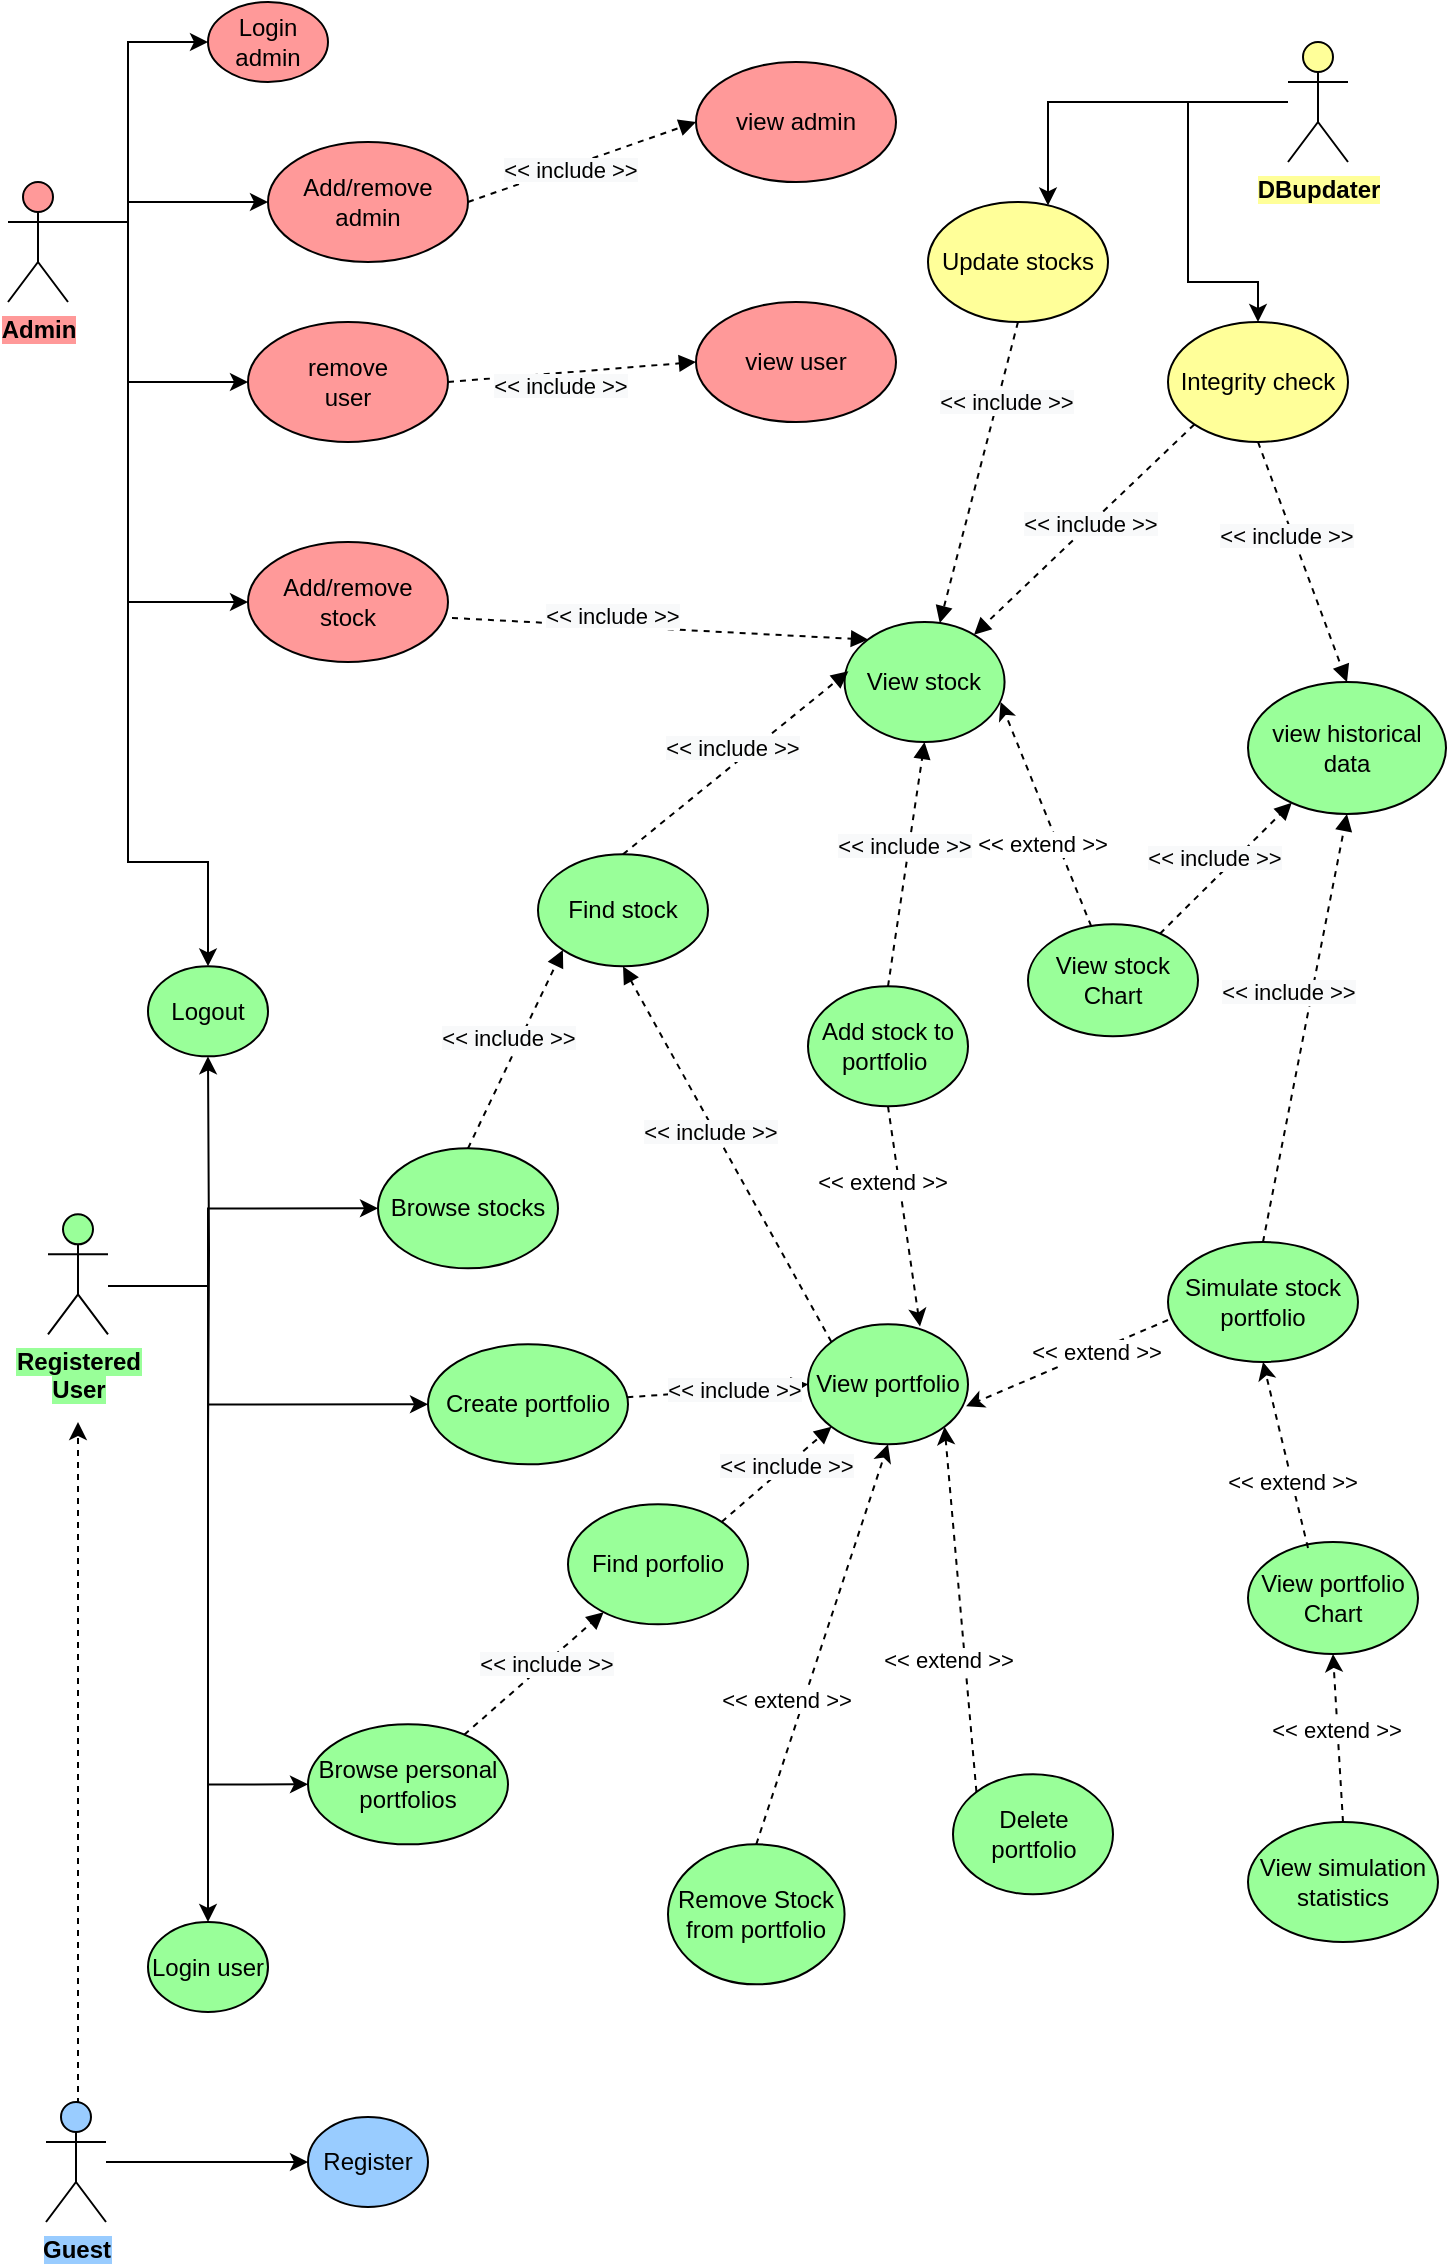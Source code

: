 <mxfile version="13.7.3" type="device"><diagram id="KRLtTsY45kWRcjKl47R4" name="Page-1"><mxGraphModel dx="1022" dy="766" grid="1" gridSize="10" guides="1" tooltips="1" connect="1" arrows="1" fold="1" page="1" pageScale="1" pageWidth="827" pageHeight="1169" math="0" shadow="0"><root><mxCell id="0"/><mxCell id="1" parent="0"/><mxCell id="cpnQyGJO8iil3C7RBnsC-13" style="rounded=0;orthogonalLoop=1;jettySize=auto;html=1;entryX=0;entryY=0.5;entryDx=0;entryDy=0;edgeStyle=orthogonalEdgeStyle;fillColor=#99FF99;" parent="1" target="cpnQyGJO8iil3C7RBnsC-8" edge="1"><mxGeometry relative="1" as="geometry"><Array as="points"><mxPoint x="170" y="737.18"/><mxPoint x="170" y="623.18"/></Array><mxPoint x="170" y="750" as="sourcePoint"/></mxGeometry></mxCell><mxCell id="cpnQyGJO8iil3C7RBnsC-14" style="rounded=0;orthogonalLoop=1;jettySize=auto;html=1;entryX=0;entryY=0.5;entryDx=0;entryDy=0;edgeStyle=orthogonalEdgeStyle;fillColor=#99FF99;" parent="1" target="cpnQyGJO8iil3C7RBnsC-9" edge="1"><mxGeometry relative="1" as="geometry"><Array as="points"><mxPoint x="170" y="737.18"/><mxPoint x="170" y="911.18"/></Array><mxPoint x="170" y="740" as="sourcePoint"/></mxGeometry></mxCell><mxCell id="cpnQyGJO8iil3C7RBnsC-22" style="rounded=0;orthogonalLoop=1;jettySize=auto;html=1;entryX=0;entryY=0.5;entryDx=0;entryDy=0;edgeStyle=orthogonalEdgeStyle;fillColor=#99FF99;" parent="1" target="cpnQyGJO8iil3C7RBnsC-21" edge="1"><mxGeometry relative="1" as="geometry"><Array as="points"><mxPoint x="170" y="737.18"/><mxPoint x="170" y="721.18"/></Array><mxPoint x="170" y="710" as="sourcePoint"/></mxGeometry></mxCell><mxCell id="cpnQyGJO8iil3C7RBnsC-27" style="edgeStyle=orthogonalEdgeStyle;rounded=0;orthogonalLoop=1;jettySize=auto;html=1;entryX=0;entryY=0.5;entryDx=0;entryDy=0;exitX=1;exitY=0.333;exitDx=0;exitDy=0;exitPerimeter=0;fillColor=#FF9999;" parent="1" source="cpnQyGJO8iil3C7RBnsC-4" target="cpnQyGJO8iil3C7RBnsC-25" edge="1"><mxGeometry relative="1" as="geometry"><mxPoint x="100" y="-490" as="sourcePoint"/><Array as="points"><mxPoint x="130" y="130"/><mxPoint x="130" y="320"/></Array></mxGeometry></mxCell><mxCell id="cpnQyGJO8iil3C7RBnsC-32" style="edgeStyle=orthogonalEdgeStyle;rounded=0;orthogonalLoop=1;jettySize=auto;html=1;fillColor=#99FF99;" parent="1" source="cpnQyGJO8iil3C7RBnsC-1" target="cpnQyGJO8iil3C7RBnsC-2" edge="1"><mxGeometry relative="1" as="geometry"><mxPoint x="270" y="477.18" as="targetPoint"/><Array as="points"><mxPoint x="170" y="662"/></Array><mxPoint x="150" y="662.18" as="sourcePoint"/></mxGeometry></mxCell><mxCell id="cpnQyGJO8iil3C7RBnsC-1" value="&lt;div&gt;&lt;b style=&quot;background-color: rgb(153 , 255 , 153)&quot;&gt;Registered&lt;/b&gt;&lt;/div&gt;&lt;div&gt;&lt;b style=&quot;background-color: rgb(153 , 255 , 153)&quot;&gt;User&lt;/b&gt;&lt;/div&gt;" style="shape=umlActor;verticalLabelPosition=bottom;verticalAlign=top;html=1;fillColor=#99FF99;" parent="1" vertex="1"><mxGeometry x="90" y="626.18" width="30" height="60" as="geometry"/></mxCell><mxCell id="cpnQyGJO8iil3C7RBnsC-2" value="Login user" style="ellipse;whiteSpace=wrap;html=1;fillColor=#99FF99;" parent="1" vertex="1"><mxGeometry x="140" y="980" width="60" height="45" as="geometry"/></mxCell><mxCell id="cpnQyGJO8iil3C7RBnsC-4" value="&lt;b style=&quot;background-color: rgb(255 , 153 , 153)&quot;&gt;Admin&lt;/b&gt;" style="shape=umlActor;verticalLabelPosition=bottom;verticalAlign=top;html=1;fillColor=#FF9999;" parent="1" vertex="1"><mxGeometry x="70" y="110" width="30" height="60" as="geometry"/></mxCell><mxCell id="cpnQyGJO8iil3C7RBnsC-8" value="Browse stocks" style="ellipse;whiteSpace=wrap;html=1;fillColor=#99FF99;" parent="1" vertex="1"><mxGeometry x="255" y="593.18" width="90" height="60" as="geometry"/></mxCell><mxCell id="cpnQyGJO8iil3C7RBnsC-9" value="Browse personal portfolios" style="ellipse;whiteSpace=wrap;html=1;fillColor=#99FF99;" parent="1" vertex="1"><mxGeometry x="220" y="881.18" width="100" height="60" as="geometry"/></mxCell><mxCell id="cpnQyGJO8iil3C7RBnsC-10" value="View stock" style="ellipse;whiteSpace=wrap;html=1;fillColor=#99FF99;" parent="1" vertex="1"><mxGeometry x="488.28" y="330" width="80" height="60" as="geometry"/></mxCell><mxCell id="cpnQyGJO8iil3C7RBnsC-15" value="View portfolio" style="ellipse;whiteSpace=wrap;html=1;fillColor=#99FF99;" parent="1" vertex="1"><mxGeometry x="470" y="681.18" width="80" height="60" as="geometry"/></mxCell><mxCell id="cpnQyGJO8iil3C7RBnsC-21" value="Create portfolio" style="ellipse;whiteSpace=wrap;html=1;fillColor=#99FF99;" parent="1" vertex="1"><mxGeometry x="280" y="691.18" width="100" height="60" as="geometry"/></mxCell><mxCell id="cpnQyGJO8iil3C7RBnsC-25" value="&lt;div&gt;Add/remove&lt;/div&gt;&lt;div&gt;stock&lt;br&gt;&lt;/div&gt;" style="ellipse;whiteSpace=wrap;html=1;fillColor=#FF9999;" parent="1" vertex="1"><mxGeometry x="190" y="290" width="100" height="60" as="geometry"/></mxCell><mxCell id="cpnQyGJO8iil3C7RBnsC-33" value="Find stock" style="ellipse;whiteSpace=wrap;html=1;fillColor=#99FF99;" parent="1" vertex="1"><mxGeometry x="335" y="446.18" width="85" height="56" as="geometry"/></mxCell><mxCell id="cpnQyGJO8iil3C7RBnsC-34" value="" style="html=1;verticalAlign=bottom;endArrow=block;exitX=0.5;exitY=0;exitDx=0;exitDy=0;dashed=1;entryX=0.024;entryY=0.41;entryDx=0;entryDy=0;entryPerimeter=0;fillColor=#99FF99;" parent="1" source="cpnQyGJO8iil3C7RBnsC-33" target="cpnQyGJO8iil3C7RBnsC-10" edge="1"><mxGeometry x="-0.159" y="4" width="80" relative="1" as="geometry"><mxPoint x="365" y="451" as="sourcePoint"/><mxPoint x="429.0" y="451" as="targetPoint"/><mxPoint as="offset"/></mxGeometry></mxCell><mxCell id="Yy9qG6kEalK88wOaEwKQ-9" value="&lt;span style=&quot;background-color: rgb(248 , 249 , 250)&quot;&gt;&amp;lt;&amp;lt; include &amp;gt;&amp;gt;&lt;/span&gt;" style="edgeLabel;html=1;align=center;verticalAlign=middle;resizable=0;points=[];fillColor=#99FF99;" parent="cpnQyGJO8iil3C7RBnsC-34" vertex="1" connectable="0"><mxGeometry x="0.173" relative="1" as="geometry"><mxPoint x="-12.03" as="offset"/></mxGeometry></mxCell><mxCell id="eAsHCxN4buOYZPBH0Y41-2" style="edgeStyle=orthogonalEdgeStyle;rounded=0;orthogonalLoop=1;jettySize=auto;html=1;entryX=0;entryY=0.5;entryDx=0;entryDy=0;fillColor=#99CCFF;" parent="1" source="eAsHCxN4buOYZPBH0Y41-3" target="eAsHCxN4buOYZPBH0Y41-4" edge="1"><mxGeometry relative="1" as="geometry"><mxPoint x="240" y="915" as="targetPoint"/><Array as="points"><mxPoint x="220" y="1100"/><mxPoint x="220" y="1100"/></Array></mxGeometry></mxCell><mxCell id="eAsHCxN4buOYZPBH0Y41-5" value="" style="edgeStyle=orthogonalEdgeStyle;rounded=0;orthogonalLoop=1;jettySize=auto;html=1;dashed=1;exitX=0.5;exitY=0;exitDx=0;exitDy=0;exitPerimeter=0;" parent="1" edge="1" source="eAsHCxN4buOYZPBH0Y41-3"><mxGeometry relative="1" as="geometry"><mxPoint x="105" y="1041" as="sourcePoint"/><Array as="points"><mxPoint x="105" y="1070"/></Array><mxPoint x="105" y="730" as="targetPoint"/></mxGeometry></mxCell><mxCell id="eAsHCxN4buOYZPBH0Y41-3" value="&lt;b style=&quot;background-color: rgb(153 , 204 , 255)&quot;&gt;Guest&lt;/b&gt;" style="shape=umlActor;verticalLabelPosition=bottom;verticalAlign=top;html=1;fillColor=#99CCFF;" parent="1" vertex="1"><mxGeometry x="89" y="1070" width="30" height="60" as="geometry"/></mxCell><mxCell id="eAsHCxN4buOYZPBH0Y41-4" value="Register" style="ellipse;whiteSpace=wrap;html=1;fillColor=#99CCFF;" parent="1" vertex="1"><mxGeometry x="220" y="1077.5" width="60" height="45" as="geometry"/></mxCell><mxCell id="eAsHCxN4buOYZPBH0Y41-11" value="" style="rounded=0;orthogonalLoop=1;jettySize=auto;html=1;dashed=1;exitX=0;exitY=0.65;exitDx=0;exitDy=0;fillColor=#99FF99;entryX=0.988;entryY=0.683;entryDx=0;entryDy=0;entryPerimeter=0;exitPerimeter=0;" parent="1" source="eAsHCxN4buOYZPBH0Y41-10" target="cpnQyGJO8iil3C7RBnsC-15" edge="1"><mxGeometry relative="1" as="geometry"><mxPoint x="591.636" y="803.409" as="sourcePoint"/></mxGeometry></mxCell><mxCell id="Yy9qG6kEalK88wOaEwKQ-25" value="&amp;lt;&amp;lt; extend &amp;gt;&amp;gt;" style="edgeLabel;html=1;align=center;verticalAlign=middle;resizable=0;points=[];fillColor=#99FF99;" parent="eAsHCxN4buOYZPBH0Y41-11" vertex="1" connectable="0"><mxGeometry x="-0.287" relative="1" as="geometry"><mxPoint as="offset"/></mxGeometry></mxCell><mxCell id="eAsHCxN4buOYZPBH0Y41-10" value="Simulate stock portfolio" style="ellipse;whiteSpace=wrap;html=1;fillColor=#99FF99;" parent="1" vertex="1"><mxGeometry x="650" y="640" width="95" height="60" as="geometry"/></mxCell><mxCell id="eAsHCxN4buOYZPBH0Y41-17" value="" style="rounded=0;orthogonalLoop=1;jettySize=auto;html=1;entryX=0.5;entryY=1;entryDx=0;entryDy=0;exitX=0.5;exitY=0;exitDx=0;exitDy=0;dashed=1;fillColor=#99FF99;" parent="1" source="eAsHCxN4buOYZPBH0Y41-14" target="Yy9qG6kEalK88wOaEwKQ-55" edge="1"><mxGeometry relative="1" as="geometry"><mxPoint x="605" y="922.18" as="targetPoint"/><mxPoint x="510" y="922.18" as="sourcePoint"/></mxGeometry></mxCell><mxCell id="Yy9qG6kEalK88wOaEwKQ-26" value="&amp;lt;&amp;lt; extend &amp;gt;&amp;gt;" style="edgeLabel;html=1;align=center;verticalAlign=middle;resizable=0;points=[];fillColor=#99FF99;" parent="eAsHCxN4buOYZPBH0Y41-17" vertex="1" connectable="0"><mxGeometry x="0.111" y="1" relative="1" as="geometry"><mxPoint as="offset"/></mxGeometry></mxCell><mxCell id="eAsHCxN4buOYZPBH0Y41-14" value="View simulation statistics" style="ellipse;whiteSpace=wrap;html=1;fillColor=#99FF99;" parent="1" vertex="1"><mxGeometry x="690" y="930" width="95" height="60" as="geometry"/></mxCell><mxCell id="Yy9qG6kEalK88wOaEwKQ-15" value="" style="html=1;verticalAlign=bottom;endArrow=block;exitX=0.5;exitY=0;exitDx=0;exitDy=0;dashed=1;entryX=0;entryY=1;entryDx=0;entryDy=0;fillColor=#99FF99;" parent="1" source="cpnQyGJO8iil3C7RBnsC-8" target="cpnQyGJO8iil3C7RBnsC-33" edge="1"><mxGeometry x="-0.159" y="4" width="80" relative="1" as="geometry"><mxPoint x="557.405" y="623.876" as="sourcePoint"/><mxPoint x="615" y="687.18" as="targetPoint"/><mxPoint as="offset"/></mxGeometry></mxCell><mxCell id="Yy9qG6kEalK88wOaEwKQ-16" value="&lt;span style=&quot;background-color: rgb(248 , 249 , 250)&quot;&gt;&amp;lt;&amp;lt; include &amp;gt;&amp;gt;&lt;/span&gt;" style="edgeLabel;html=1;align=center;verticalAlign=middle;resizable=0;points=[];fillColor=#99FF99;" parent="Yy9qG6kEalK88wOaEwKQ-15" vertex="1" connectable="0"><mxGeometry x="0.173" relative="1" as="geometry"><mxPoint x="-8.47" y="3" as="offset"/></mxGeometry></mxCell><mxCell id="Yy9qG6kEalK88wOaEwKQ-17" value="" style="html=1;verticalAlign=bottom;endArrow=block;dashed=1;fillColor=#99FF99;" parent="1" source="cpnQyGJO8iil3C7RBnsC-9" target="Yy9qG6kEalK88wOaEwKQ-21" edge="1"><mxGeometry x="-0.159" y="4" width="80" relative="1" as="geometry"><mxPoint x="567.405" y="633.876" as="sourcePoint"/><mxPoint x="320" y="961.18" as="targetPoint"/><mxPoint as="offset"/></mxGeometry></mxCell><mxCell id="Yy9qG6kEalK88wOaEwKQ-18" value="&lt;span style=&quot;background-color: rgb(248 , 249 , 250)&quot;&gt;&amp;lt;&amp;lt; include &amp;gt;&amp;gt;&lt;/span&gt;" style="edgeLabel;html=1;align=center;verticalAlign=middle;resizable=0;points=[];fillColor=#99FF99;" parent="Yy9qG6kEalK88wOaEwKQ-17" vertex="1" connectable="0"><mxGeometry x="0.173" relative="1" as="geometry"><mxPoint as="offset"/></mxGeometry></mxCell><mxCell id="Yy9qG6kEalK88wOaEwKQ-19" value="" style="html=1;verticalAlign=bottom;endArrow=block;dashed=1;exitX=0;exitY=0;exitDx=0;exitDy=0;entryX=0.5;entryY=1;entryDx=0;entryDy=0;fillColor=#99FF99;" parent="1" source="cpnQyGJO8iil3C7RBnsC-15" target="cpnQyGJO8iil3C7RBnsC-33" edge="1"><mxGeometry x="-0.159" y="4" width="80" relative="1" as="geometry"><mxPoint x="314.467" y="864.661" as="sourcePoint"/><mxPoint x="410" y="891.18" as="targetPoint"/><mxPoint as="offset"/></mxGeometry></mxCell><mxCell id="Yy9qG6kEalK88wOaEwKQ-20" value="&lt;span style=&quot;background-color: rgb(248 , 249 , 250)&quot;&gt;&amp;lt;&amp;lt; include &amp;gt;&amp;gt;&lt;/span&gt;" style="edgeLabel;html=1;align=center;verticalAlign=middle;resizable=0;points=[];fillColor=#99FF99;" parent="Yy9qG6kEalK88wOaEwKQ-19" vertex="1" connectable="0"><mxGeometry x="0.173" relative="1" as="geometry"><mxPoint x="-0.03" y="4.63" as="offset"/></mxGeometry></mxCell><mxCell id="Yy9qG6kEalK88wOaEwKQ-21" value="Find porfolio" style="ellipse;whiteSpace=wrap;html=1;fillColor=#99FF99;" parent="1" vertex="1"><mxGeometry x="350" y="771.18" width="90" height="60" as="geometry"/></mxCell><mxCell id="Yy9qG6kEalK88wOaEwKQ-23" value="" style="html=1;verticalAlign=bottom;endArrow=block;dashed=1;exitX=1;exitY=0;exitDx=0;exitDy=0;entryX=0;entryY=1;entryDx=0;entryDy=0;fillColor=#99FF99;" parent="1" source="Yy9qG6kEalK88wOaEwKQ-21" target="cpnQyGJO8iil3C7RBnsC-15" edge="1"><mxGeometry x="-0.159" y="4" width="80" relative="1" as="geometry"><mxPoint x="445.82" y="781.967" as="sourcePoint"/><mxPoint x="345.377" y="948.241" as="targetPoint"/><mxPoint as="offset"/></mxGeometry></mxCell><mxCell id="Yy9qG6kEalK88wOaEwKQ-24" value="&lt;span style=&quot;background-color: rgb(248 , 249 , 250)&quot;&gt;&amp;lt;&amp;lt; include &amp;gt;&amp;gt;&lt;/span&gt;" style="edgeLabel;html=1;align=center;verticalAlign=middle;resizable=0;points=[];fillColor=#99FF99;" parent="Yy9qG6kEalK88wOaEwKQ-23" vertex="1" connectable="0"><mxGeometry x="0.173" relative="1" as="geometry"><mxPoint as="offset"/></mxGeometry></mxCell><mxCell id="Yy9qG6kEalK88wOaEwKQ-33" value="" style="edgeStyle=orthogonalEdgeStyle;rounded=0;orthogonalLoop=1;jettySize=auto;html=1;fillColor=#FFFF99;" parent="1" source="Yy9qG6kEalK88wOaEwKQ-34" target="Yy9qG6kEalK88wOaEwKQ-35" edge="1"><mxGeometry relative="1" as="geometry"><Array as="points"><mxPoint x="590" y="70"/></Array></mxGeometry></mxCell><mxCell id="Yy9qG6kEalK88wOaEwKQ-34" value="&lt;div&gt;&lt;b style=&quot;background-color: rgb(255 , 255 , 153)&quot;&gt;DBupdater&lt;/b&gt;&lt;/div&gt;" style="shape=umlActor;verticalLabelPosition=bottom;verticalAlign=top;html=1;fillColor=#FFFF99;" parent="1" vertex="1"><mxGeometry x="710" y="40" width="30" height="60" as="geometry"/></mxCell><mxCell id="Yy9qG6kEalK88wOaEwKQ-35" value="Update stocks" style="ellipse;whiteSpace=wrap;html=1;fillColor=#FFFF99;" parent="1" vertex="1"><mxGeometry x="530" y="120" width="90" height="60" as="geometry"/></mxCell><mxCell id="Yy9qG6kEalK88wOaEwKQ-38" value="" style="html=1;verticalAlign=bottom;endArrow=block;exitX=0.5;exitY=1;exitDx=0;exitDy=0;dashed=1;" parent="1" source="Yy9qG6kEalK88wOaEwKQ-35" target="cpnQyGJO8iil3C7RBnsC-10" edge="1"><mxGeometry x="-0.159" y="4" width="80" relative="1" as="geometry"><mxPoint x="496.82" y="242.287" as="sourcePoint"/><mxPoint x="440" y="84.5" as="targetPoint"/><mxPoint as="offset"/></mxGeometry></mxCell><mxCell id="Yy9qG6kEalK88wOaEwKQ-39" value="&lt;span style=&quot;background-color: rgb(248 , 249 , 250)&quot;&gt;&amp;lt;&amp;lt; include &amp;gt;&amp;gt;&lt;/span&gt;" style="edgeLabel;html=1;align=center;verticalAlign=middle;resizable=0;points=[];" parent="Yy9qG6kEalK88wOaEwKQ-38" vertex="1" connectable="0"><mxGeometry x="0.173" relative="1" as="geometry"><mxPoint x="16.85" y="-48.62" as="offset"/></mxGeometry></mxCell><mxCell id="Yy9qG6kEalK88wOaEwKQ-40" value="" style="html=1;verticalAlign=bottom;endArrow=block;dashed=1;entryX=0;entryY=0.5;entryDx=0;entryDy=0;fillColor=#99FF99;" parent="1" source="cpnQyGJO8iil3C7RBnsC-21" target="cpnQyGJO8iil3C7RBnsC-15" edge="1"><mxGeometry x="-0.159" y="4" width="80" relative="1" as="geometry"><mxPoint x="380" y="713.18" as="sourcePoint"/><mxPoint x="551.716" y="724.393" as="targetPoint"/><mxPoint as="offset"/></mxGeometry></mxCell><mxCell id="Yy9qG6kEalK88wOaEwKQ-41" value="&lt;span style=&quot;background-color: rgb(248 , 249 , 250)&quot;&gt;&amp;lt;&amp;lt; include &amp;gt;&amp;gt;&lt;/span&gt;" style="edgeLabel;html=1;align=center;verticalAlign=middle;resizable=0;points=[];fillColor=#99FF99;" parent="Yy9qG6kEalK88wOaEwKQ-40" vertex="1" connectable="0"><mxGeometry x="0.173" relative="1" as="geometry"><mxPoint as="offset"/></mxGeometry></mxCell><mxCell id="Yy9qG6kEalK88wOaEwKQ-42" value="Add stock to portfolio&amp;nbsp;" style="ellipse;whiteSpace=wrap;html=1;fillColor=#99FF99;" parent="1" vertex="1"><mxGeometry x="470" y="512.18" width="80" height="60" as="geometry"/></mxCell><mxCell id="Yy9qG6kEalK88wOaEwKQ-43" value="" style="rounded=0;orthogonalLoop=1;jettySize=auto;html=1;dashed=1;entryX=0.7;entryY=0.017;entryDx=0;entryDy=0;exitX=0.5;exitY=1;exitDx=0;exitDy=0;fillColor=#99FF99;entryPerimeter=0;" parent="1" source="Yy9qG6kEalK88wOaEwKQ-42" target="cpnQyGJO8iil3C7RBnsC-15" edge="1"><mxGeometry relative="1" as="geometry"><mxPoint x="705" y="624.18" as="sourcePoint"/><mxPoint x="584.394" y="639.967" as="targetPoint"/></mxGeometry></mxCell><mxCell id="Yy9qG6kEalK88wOaEwKQ-44" value="&amp;lt;&amp;lt; extend &amp;gt;&amp;gt;" style="edgeLabel;html=1;align=center;verticalAlign=middle;resizable=0;points=[];fillColor=#99FF99;" parent="Yy9qG6kEalK88wOaEwKQ-43" vertex="1" connectable="0"><mxGeometry x="-0.287" relative="1" as="geometry"><mxPoint x="-9.12" y="-1.44" as="offset"/></mxGeometry></mxCell><mxCell id="Yy9qG6kEalK88wOaEwKQ-45" value="" style="html=1;verticalAlign=bottom;endArrow=block;exitX=0.5;exitY=0;exitDx=0;exitDy=0;dashed=1;entryX=0.5;entryY=1;entryDx=0;entryDy=0;fillColor=#99FF99;" parent="1" source="Yy9qG6kEalK88wOaEwKQ-42" target="cpnQyGJO8iil3C7RBnsC-10" edge="1"><mxGeometry x="-0.159" y="4" width="80" relative="1" as="geometry"><mxPoint x="718.04" y="320.82" as="sourcePoint"/><mxPoint x="675" y="208" as="targetPoint"/><mxPoint as="offset"/></mxGeometry></mxCell><mxCell id="Yy9qG6kEalK88wOaEwKQ-46" value="&lt;span style=&quot;background-color: rgb(248 , 249 , 250)&quot;&gt;&amp;lt;&amp;lt; include &amp;gt;&amp;gt;&lt;/span&gt;" style="edgeLabel;html=1;align=center;verticalAlign=middle;resizable=0;points=[];fillColor=#99FF99;" parent="Yy9qG6kEalK88wOaEwKQ-45" vertex="1" connectable="0"><mxGeometry x="0.173" relative="1" as="geometry"><mxPoint x="-2.91" y="1.32" as="offset"/></mxGeometry></mxCell><mxCell id="Yy9qG6kEalK88wOaEwKQ-47" value="Logout" style="ellipse;whiteSpace=wrap;html=1;fillColor=#99FF99;" parent="1" vertex="1"><mxGeometry x="140" y="502.18" width="60" height="45" as="geometry"/></mxCell><mxCell id="Yy9qG6kEalK88wOaEwKQ-48" value="" style="endArrow=classic;html=1;fillColor=#99FF99;edgeStyle=orthogonalEdgeStyle;rounded=0;" parent="1" target="Yy9qG6kEalK88wOaEwKQ-47" edge="1"><mxGeometry width="50" height="50" relative="1" as="geometry"><mxPoint x="170" y="741.18" as="sourcePoint"/><mxPoint x="170" y="971.18" as="targetPoint"/><Array as="points"/></mxGeometry></mxCell><mxCell id="Yy9qG6kEalK88wOaEwKQ-50" value="" style="rounded=0;orthogonalLoop=1;jettySize=auto;html=1;dashed=1;entryX=0.975;entryY=0.667;entryDx=0;entryDy=0;fillColor=#99FF99;entryPerimeter=0;" parent="1" source="Yy9qG6kEalK88wOaEwKQ-52" target="cpnQyGJO8iil3C7RBnsC-10" edge="1"><mxGeometry relative="1" as="geometry"><mxPoint x="705" y="208" as="sourcePoint"/><mxPoint x="595" y="358" as="targetPoint"/></mxGeometry></mxCell><mxCell id="Yy9qG6kEalK88wOaEwKQ-51" value="&amp;lt;&amp;lt; extend &amp;gt;&amp;gt;" style="edgeLabel;html=1;align=center;verticalAlign=middle;resizable=0;points=[];fillColor=#99FF99;" parent="Yy9qG6kEalK88wOaEwKQ-50" vertex="1" connectable="0"><mxGeometry x="-0.287" relative="1" as="geometry"><mxPoint x="-9.12" y="-1.44" as="offset"/></mxGeometry></mxCell><mxCell id="Yy9qG6kEalK88wOaEwKQ-52" value="View stock Chart" style="ellipse;whiteSpace=wrap;html=1;fillColor=#99FF99;" parent="1" vertex="1"><mxGeometry x="580" y="481.18" width="85" height="56" as="geometry"/></mxCell><mxCell id="Yy9qG6kEalK88wOaEwKQ-55" value="View portfolio Chart" style="ellipse;whiteSpace=wrap;html=1;fillColor=#99FF99;" parent="1" vertex="1"><mxGeometry x="690" y="790" width="85" height="56" as="geometry"/></mxCell><mxCell id="Yy9qG6kEalK88wOaEwKQ-56" value="" style="rounded=0;orthogonalLoop=1;jettySize=auto;html=1;dashed=1;entryX=0.5;entryY=1;entryDx=0;entryDy=0;fillColor=#99FF99;exitX=0.353;exitY=0.054;exitDx=0;exitDy=0;exitPerimeter=0;" parent="1" source="Yy9qG6kEalK88wOaEwKQ-55" target="eAsHCxN4buOYZPBH0Y41-10" edge="1"><mxGeometry relative="1" as="geometry"><mxPoint x="716" y="671.18" as="sourcePoint"/><mxPoint x="586.268" y="760.809" as="targetPoint"/></mxGeometry></mxCell><mxCell id="Yy9qG6kEalK88wOaEwKQ-57" value="&amp;lt;&amp;lt; extend &amp;gt;&amp;gt;" style="edgeLabel;html=1;align=center;verticalAlign=middle;resizable=0;points=[];fillColor=#99FF99;" parent="Yy9qG6kEalK88wOaEwKQ-56" vertex="1" connectable="0"><mxGeometry x="-0.287" relative="1" as="geometry"><mxPoint as="offset"/></mxGeometry></mxCell><mxCell id="Yy9qG6kEalK88wOaEwKQ-59" value="" style="rounded=0;orthogonalLoop=1;jettySize=auto;html=1;dashed=1;entryX=1;entryY=1;entryDx=0;entryDy=0;exitX=0;exitY=0;exitDx=0;exitDy=0;fillColor=#99FF99;" parent="1" source="Yy9qG6kEalK88wOaEwKQ-61" target="cpnQyGJO8iil3C7RBnsC-15" edge="1"><mxGeometry relative="1" as="geometry"><mxPoint x="670" y="781.18" as="sourcePoint"/><mxPoint x="620" y="731.18" as="targetPoint"/></mxGeometry></mxCell><mxCell id="Yy9qG6kEalK88wOaEwKQ-60" value="&amp;lt;&amp;lt; extend &amp;gt;&amp;gt;" style="edgeLabel;html=1;align=center;verticalAlign=middle;resizable=0;points=[];fillColor=#99FF99;" parent="Yy9qG6kEalK88wOaEwKQ-59" vertex="1" connectable="0"><mxGeometry x="-0.287" relative="1" as="geometry"><mxPoint x="-9.12" y="-1.44" as="offset"/></mxGeometry></mxCell><mxCell id="Yy9qG6kEalK88wOaEwKQ-61" value="Delete portfolio" style="ellipse;whiteSpace=wrap;html=1;fillColor=#99FF99;" parent="1" vertex="1"><mxGeometry x="542.5" y="906.18" width="80" height="60" as="geometry"/></mxCell><mxCell id="Yy9qG6kEalK88wOaEwKQ-62" value="" style="rounded=0;orthogonalLoop=1;jettySize=auto;html=1;dashed=1;entryX=0.5;entryY=1;entryDx=0;entryDy=0;exitX=0.5;exitY=0;exitDx=0;exitDy=0;fillColor=#99FF99;" parent="1" source="Yy9qG6kEalK88wOaEwKQ-64" target="cpnQyGJO8iil3C7RBnsC-15" edge="1"><mxGeometry relative="1" as="geometry"><mxPoint x="651.72" y="881.18" as="sourcePoint"/><mxPoint x="580.004" y="842.393" as="targetPoint"/></mxGeometry></mxCell><mxCell id="Yy9qG6kEalK88wOaEwKQ-63" value="&amp;lt;&amp;lt; extend &amp;gt;&amp;gt;" style="edgeLabel;html=1;align=center;verticalAlign=middle;resizable=0;points=[];fillColor=#99FF99;" parent="Yy9qG6kEalK88wOaEwKQ-62" vertex="1" connectable="0"><mxGeometry x="-0.287" relative="1" as="geometry"><mxPoint x="-9.12" y="-1.44" as="offset"/></mxGeometry></mxCell><mxCell id="Yy9qG6kEalK88wOaEwKQ-64" value="Remove Stock from portfolio" style="ellipse;whiteSpace=wrap;html=1;fillColor=#99FF99;" parent="1" vertex="1"><mxGeometry x="400" y="941.18" width="88.28" height="70" as="geometry"/></mxCell><mxCell id="mz2E4jD2WjF0KdIVtkTG-1" value="view historical data" style="ellipse;whiteSpace=wrap;html=1;fillColor=#99FF99;" vertex="1" parent="1"><mxGeometry x="690" y="360.0" width="99" height="66" as="geometry"/></mxCell><mxCell id="mz2E4jD2WjF0KdIVtkTG-2" value="" style="html=1;verticalAlign=bottom;endArrow=block;dashed=1;fillColor=#99FF99;" edge="1" parent="1" source="Yy9qG6kEalK88wOaEwKQ-52" target="mz2E4jD2WjF0KdIVtkTG-1"><mxGeometry x="-0.159" y="4" width="80" relative="1" as="geometry"><mxPoint x="502.374" y="498.096" as="sourcePoint"/><mxPoint x="596.92" y="530.78" as="targetPoint"/><mxPoint as="offset"/></mxGeometry></mxCell><mxCell id="mz2E4jD2WjF0KdIVtkTG-3" value="&lt;span style=&quot;background-color: rgb(248 , 249 , 250)&quot;&gt;&amp;lt;&amp;lt; include &amp;gt;&amp;gt;&lt;/span&gt;" style="edgeLabel;html=1;align=center;verticalAlign=middle;resizable=0;points=[];fillColor=#99FF99;" vertex="1" connectable="0" parent="mz2E4jD2WjF0KdIVtkTG-2"><mxGeometry x="0.173" relative="1" as="geometry"><mxPoint x="-12.03" as="offset"/></mxGeometry></mxCell><mxCell id="mz2E4jD2WjF0KdIVtkTG-5" value="" style="html=1;verticalAlign=bottom;endArrow=block;exitX=0.5;exitY=0;exitDx=0;exitDy=0;dashed=1;entryX=0.5;entryY=1;entryDx=0;entryDy=0;fillColor=#99FF99;" edge="1" parent="1" source="eAsHCxN4buOYZPBH0Y41-10" target="mz2E4jD2WjF0KdIVtkTG-1"><mxGeometry x="-0.159" y="4" width="80" relative="1" as="geometry"><mxPoint x="742.5" y="464.68" as="sourcePoint"/><mxPoint x="680" y="606.188" as="targetPoint"/><mxPoint as="offset"/></mxGeometry></mxCell><mxCell id="mz2E4jD2WjF0KdIVtkTG-6" value="&lt;span style=&quot;background-color: rgb(248 , 249 , 250)&quot;&gt;&amp;lt;&amp;lt; include &amp;gt;&amp;gt;&lt;/span&gt;" style="edgeLabel;html=1;align=center;verticalAlign=middle;resizable=0;points=[];fillColor=#99FF99;" vertex="1" connectable="0" parent="mz2E4jD2WjF0KdIVtkTG-5"><mxGeometry x="0.173" relative="1" as="geometry"><mxPoint x="-12.03" as="offset"/></mxGeometry></mxCell><mxCell id="mz2E4jD2WjF0KdIVtkTG-10" value="Integrity check" style="ellipse;whiteSpace=wrap;html=1;fillColor=#FFFF99;" vertex="1" parent="1"><mxGeometry x="650" y="180" width="90" height="60" as="geometry"/></mxCell><mxCell id="mz2E4jD2WjF0KdIVtkTG-11" value="" style="html=1;verticalAlign=bottom;endArrow=block;exitX=0.5;exitY=1;exitDx=0;exitDy=0;dashed=1;entryX=0.5;entryY=0;entryDx=0;entryDy=0;" edge="1" parent="1" source="mz2E4jD2WjF0KdIVtkTG-10" target="mz2E4jD2WjF0KdIVtkTG-1"><mxGeometry x="-0.159" y="4" width="80" relative="1" as="geometry"><mxPoint x="640" y="80" as="sourcePoint"/><mxPoint x="513.618" y="341.792" as="targetPoint"/><mxPoint as="offset"/></mxGeometry></mxCell><mxCell id="mz2E4jD2WjF0KdIVtkTG-12" value="&lt;span style=&quot;background-color: rgb(248 , 249 , 250)&quot;&gt;&amp;lt;&amp;lt; include &amp;gt;&amp;gt;&lt;/span&gt;" style="edgeLabel;html=1;align=center;verticalAlign=middle;resizable=0;points=[];" vertex="1" connectable="0" parent="mz2E4jD2WjF0KdIVtkTG-11"><mxGeometry x="0.173" relative="1" as="geometry"><mxPoint x="-12.27" y="-23.93" as="offset"/></mxGeometry></mxCell><mxCell id="mz2E4jD2WjF0KdIVtkTG-14" value="" style="edgeStyle=orthogonalEdgeStyle;rounded=0;orthogonalLoop=1;jettySize=auto;html=1;fillColor=#FFFF99;entryX=0.5;entryY=0;entryDx=0;entryDy=0;" edge="1" parent="1" target="mz2E4jD2WjF0KdIVtkTG-10"><mxGeometry relative="1" as="geometry"><mxPoint x="650" y="70" as="sourcePoint"/><mxPoint x="730" y="80" as="targetPoint"/><Array as="points"><mxPoint x="660" y="70"/><mxPoint x="660" y="160"/><mxPoint x="695" y="160"/></Array></mxGeometry></mxCell><mxCell id="mz2E4jD2WjF0KdIVtkTG-15" value="" style="html=1;verticalAlign=bottom;endArrow=block;exitX=0;exitY=1;exitDx=0;exitDy=0;dashed=1;" edge="1" parent="1" source="mz2E4jD2WjF0KdIVtkTG-10" target="cpnQyGJO8iil3C7RBnsC-10"><mxGeometry x="-0.159" y="4" width="80" relative="1" as="geometry"><mxPoint x="677.5" y="210" as="sourcePoint"/><mxPoint x="749.5" y="370" as="targetPoint"/><mxPoint as="offset"/></mxGeometry></mxCell><mxCell id="mz2E4jD2WjF0KdIVtkTG-16" value="&lt;span style=&quot;background-color: rgb(248 , 249 , 250)&quot;&gt;&amp;lt;&amp;lt; include &amp;gt;&amp;gt;&lt;/span&gt;" style="edgeLabel;html=1;align=center;verticalAlign=middle;resizable=0;points=[];" vertex="1" connectable="0" parent="mz2E4jD2WjF0KdIVtkTG-15"><mxGeometry x="0.173" relative="1" as="geometry"><mxPoint x="12.35" y="-12.04" as="offset"/></mxGeometry></mxCell><mxCell id="mz2E4jD2WjF0KdIVtkTG-17" value="" style="html=1;verticalAlign=bottom;endArrow=block;exitX=1.02;exitY=0.633;exitDx=0;exitDy=0;dashed=1;exitPerimeter=0;entryX=0;entryY=0;entryDx=0;entryDy=0;" edge="1" parent="1" source="cpnQyGJO8iil3C7RBnsC-25" target="cpnQyGJO8iil3C7RBnsC-10"><mxGeometry x="-0.159" y="4" width="80" relative="1" as="geometry"><mxPoint x="630" y="80" as="sourcePoint"/><mxPoint x="512.747" y="341.564" as="targetPoint"/><mxPoint as="offset"/></mxGeometry></mxCell><mxCell id="mz2E4jD2WjF0KdIVtkTG-18" value="&lt;span style=&quot;background-color: rgb(248 , 249 , 250)&quot;&gt;&amp;lt;&amp;lt; include &amp;gt;&amp;gt;&lt;/span&gt;" style="edgeLabel;html=1;align=center;verticalAlign=middle;resizable=0;points=[];" vertex="1" connectable="0" parent="mz2E4jD2WjF0KdIVtkTG-17"><mxGeometry x="0.173" relative="1" as="geometry"><mxPoint x="-41.63" y="-7.81" as="offset"/></mxGeometry></mxCell><mxCell id="mz2E4jD2WjF0KdIVtkTG-22" value="&lt;div&gt;Add/remove&lt;/div&gt;&lt;div&gt;admin&lt;/div&gt;" style="ellipse;whiteSpace=wrap;html=1;fillColor=#FF9999;" vertex="1" parent="1"><mxGeometry x="200" y="90" width="100" height="60" as="geometry"/></mxCell><mxCell id="mz2E4jD2WjF0KdIVtkTG-23" value="&lt;div&gt;remove&lt;/div&gt;&lt;div&gt;user&lt;br&gt;&lt;/div&gt;" style="ellipse;whiteSpace=wrap;html=1;fillColor=#FF9999;" vertex="1" parent="1"><mxGeometry x="190" y="180" width="100" height="60" as="geometry"/></mxCell><mxCell id="mz2E4jD2WjF0KdIVtkTG-24" value="Login admin" style="ellipse;whiteSpace=wrap;html=1;fillColor=#FF9999;" vertex="1" parent="1"><mxGeometry x="170" y="20.0" width="60" height="40" as="geometry"/></mxCell><mxCell id="mz2E4jD2WjF0KdIVtkTG-26" value="&lt;div&gt;view admin&lt;/div&gt;" style="ellipse;whiteSpace=wrap;html=1;fillColor=#FF9999;" vertex="1" parent="1"><mxGeometry x="414" y="50" width="100" height="60" as="geometry"/></mxCell><mxCell id="mz2E4jD2WjF0KdIVtkTG-27" value="" style="html=1;verticalAlign=bottom;endArrow=block;exitX=1;exitY=0.5;exitDx=0;exitDy=0;dashed=1;entryX=0;entryY=0.5;entryDx=0;entryDy=0;" edge="1" parent="1" source="mz2E4jD2WjF0KdIVtkTG-22" target="mz2E4jD2WjF0KdIVtkTG-26"><mxGeometry x="-0.159" y="4" width="80" relative="1" as="geometry"><mxPoint x="302" y="297.98" as="sourcePoint"/><mxPoint x="420" y="130" as="targetPoint"/><mxPoint as="offset"/></mxGeometry></mxCell><mxCell id="mz2E4jD2WjF0KdIVtkTG-28" value="&lt;span style=&quot;background-color: rgb(248 , 249 , 250)&quot;&gt;&amp;lt;&amp;lt; include &amp;gt;&amp;gt;&lt;/span&gt;" style="edgeLabel;html=1;align=center;verticalAlign=middle;resizable=0;points=[];" vertex="1" connectable="0" parent="mz2E4jD2WjF0KdIVtkTG-27"><mxGeometry x="0.173" relative="1" as="geometry"><mxPoint x="-16.73" y="7.56" as="offset"/></mxGeometry></mxCell><mxCell id="mz2E4jD2WjF0KdIVtkTG-29" style="edgeStyle=orthogonalEdgeStyle;rounded=0;orthogonalLoop=1;jettySize=auto;html=1;entryX=0;entryY=0.5;entryDx=0;entryDy=0;fillColor=#FF9999;" edge="1" parent="1" target="mz2E4jD2WjF0KdIVtkTG-24"><mxGeometry relative="1" as="geometry"><mxPoint x="120" y="130" as="sourcePoint"/><Array as="points"><mxPoint x="130" y="130"/><mxPoint x="130" y="40"/></Array><mxPoint x="200" y="290" as="targetPoint"/></mxGeometry></mxCell><mxCell id="mz2E4jD2WjF0KdIVtkTG-30" style="edgeStyle=orthogonalEdgeStyle;rounded=0;orthogonalLoop=1;jettySize=auto;html=1;fillColor=#FF9999;exitX=1;exitY=0.333;exitDx=0;exitDy=0;exitPerimeter=0;entryX=0;entryY=0.5;entryDx=0;entryDy=0;" edge="1" parent="1" source="cpnQyGJO8iil3C7RBnsC-4" target="mz2E4jD2WjF0KdIVtkTG-22"><mxGeometry relative="1" as="geometry"><mxPoint x="140" y="140" as="sourcePoint"/><Array as="points"><mxPoint x="130" y="130"/><mxPoint x="130" y="120"/><mxPoint x="200" y="120"/></Array><mxPoint x="215" y="131" as="targetPoint"/></mxGeometry></mxCell><mxCell id="mz2E4jD2WjF0KdIVtkTG-34" value="&lt;div&gt;view user&lt;/div&gt;" style="ellipse;whiteSpace=wrap;html=1;fillColor=#FF9999;" vertex="1" parent="1"><mxGeometry x="414" y="170" width="100" height="60" as="geometry"/></mxCell><mxCell id="mz2E4jD2WjF0KdIVtkTG-35" value="" style="html=1;verticalAlign=bottom;endArrow=block;exitX=1;exitY=0.5;exitDx=0;exitDy=0;dashed=1;entryX=0;entryY=0.5;entryDx=0;entryDy=0;" edge="1" parent="1" target="mz2E4jD2WjF0KdIVtkTG-34" source="mz2E4jD2WjF0KdIVtkTG-23"><mxGeometry x="-0.159" y="4" width="80" relative="1" as="geometry"><mxPoint x="300" y="220" as="sourcePoint"/><mxPoint x="420" y="250" as="targetPoint"/><mxPoint as="offset"/></mxGeometry></mxCell><mxCell id="mz2E4jD2WjF0KdIVtkTG-36" value="&lt;span style=&quot;background-color: rgb(248 , 249 , 250)&quot;&gt;&amp;lt;&amp;lt; include &amp;gt;&amp;gt;&lt;/span&gt;" style="edgeLabel;html=1;align=center;verticalAlign=middle;resizable=0;points=[];" vertex="1" connectable="0" parent="mz2E4jD2WjF0KdIVtkTG-35"><mxGeometry x="0.173" relative="1" as="geometry"><mxPoint x="-16.73" y="7.56" as="offset"/></mxGeometry></mxCell><mxCell id="mz2E4jD2WjF0KdIVtkTG-37" style="edgeStyle=orthogonalEdgeStyle;rounded=0;orthogonalLoop=1;jettySize=auto;html=1;entryX=0.5;entryY=0;entryDx=0;entryDy=0;fillColor=#FF9999;" edge="1" parent="1" target="Yy9qG6kEalK88wOaEwKQ-47"><mxGeometry relative="1" as="geometry"><mxPoint x="130" y="130" as="sourcePoint"/><Array as="points"><mxPoint x="130" y="450"/><mxPoint x="170" y="450"/></Array><mxPoint x="200" y="330" as="targetPoint"/></mxGeometry></mxCell><mxCell id="mz2E4jD2WjF0KdIVtkTG-38" style="edgeStyle=orthogonalEdgeStyle;rounded=0;orthogonalLoop=1;jettySize=auto;html=1;entryX=0;entryY=0.5;entryDx=0;entryDy=0;fillColor=#FF9999;" edge="1" parent="1" target="mz2E4jD2WjF0KdIVtkTG-23"><mxGeometry relative="1" as="geometry"><mxPoint x="130" y="130" as="sourcePoint"/><Array as="points"><mxPoint x="130" y="140"/><mxPoint x="130" y="210"/></Array><mxPoint x="180" y="512.18" as="targetPoint"/></mxGeometry></mxCell></root></mxGraphModel></diagram></mxfile>